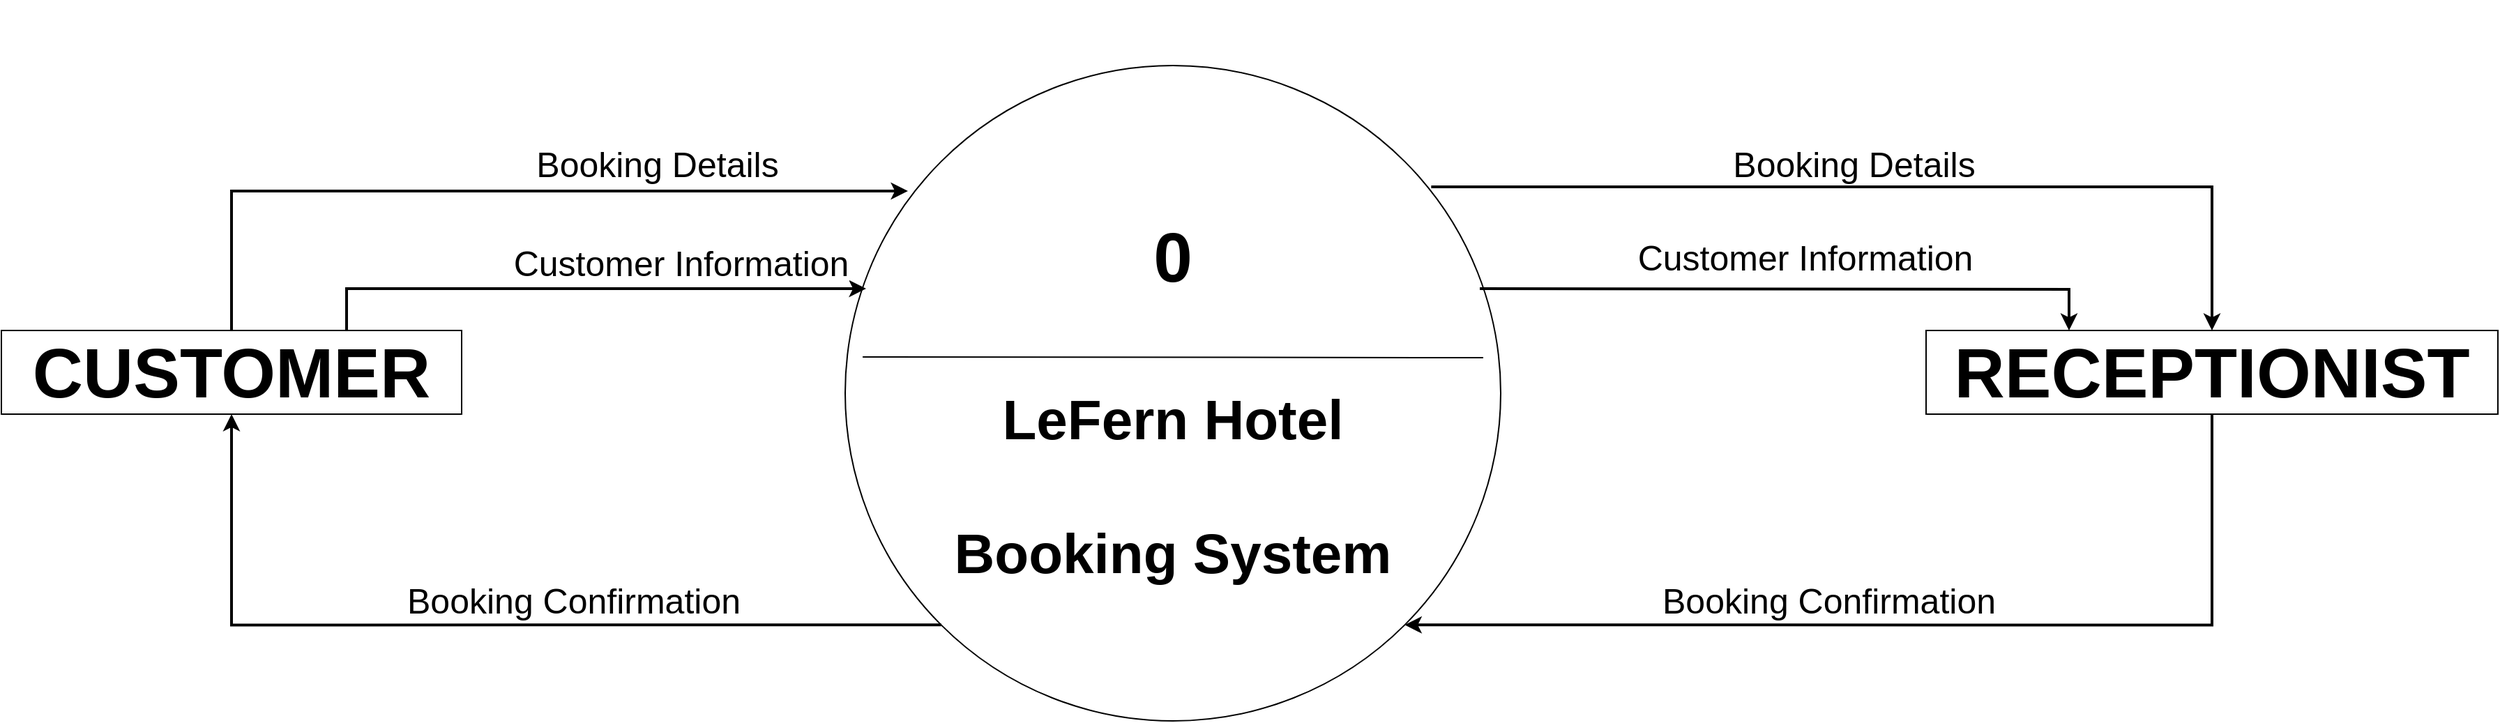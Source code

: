 <mxfile version="28.0.6">
  <diagram name="Page-1" id="VW8s6OkqG2i_AYqq_G_P">
    <mxGraphModel dx="2330" dy="1458" grid="1" gridSize="10" guides="1" tooltips="1" connect="1" arrows="1" fold="1" page="1" pageScale="1" pageWidth="1400" pageHeight="850" math="0" shadow="0">
      <root>
        <mxCell id="0" />
        <mxCell id="1" parent="0" />
        <mxCell id="__-dNfwIh98uai5d9UmT-1" value="" style="group" vertex="1" connectable="0" parent="1">
          <mxGeometry x="1130" y="320" width="530" height="463.57" as="geometry" />
        </mxCell>
        <mxCell id="__-dNfwIh98uai5d9UmT-2" value="" style="group" vertex="1" connectable="0" parent="__-dNfwIh98uai5d9UmT-1">
          <mxGeometry y="-50" width="530" height="470" as="geometry" />
        </mxCell>
        <mxCell id="__-dNfwIh98uai5d9UmT-3" value="" style="group" vertex="1" connectable="0" parent="__-dNfwIh98uai5d9UmT-2">
          <mxGeometry x="-25" y="47" width="470" height="470" as="geometry" />
        </mxCell>
        <mxCell id="__-dNfwIh98uai5d9UmT-4" value="" style="ellipse;whiteSpace=wrap;html=1;aspect=fixed;" vertex="1" parent="__-dNfwIh98uai5d9UmT-3">
          <mxGeometry width="470" height="470" as="geometry" />
        </mxCell>
        <mxCell id="__-dNfwIh98uai5d9UmT-5" value="" style="endArrow=none;html=1;rounded=0;entryX=0.958;entryY=0.311;entryDx=0;entryDy=0;entryPerimeter=0;" edge="1" parent="__-dNfwIh98uai5d9UmT-3">
          <mxGeometry width="50" height="50" relative="1" as="geometry">
            <mxPoint x="12.53" y="209" as="sourcePoint" />
            <mxPoint x="457.473" y="209.498" as="targetPoint" />
          </mxGeometry>
        </mxCell>
        <mxCell id="__-dNfwIh98uai5d9UmT-6" value="&lt;font style=&quot;font-size: 50px;&quot;&gt;0&lt;/font&gt;" style="text;html=1;align=center;verticalAlign=middle;whiteSpace=wrap;rounded=0;fontStyle=1" vertex="1" parent="__-dNfwIh98uai5d9UmT-3">
          <mxGeometry x="210" y="127" width="50" height="20" as="geometry" />
        </mxCell>
        <mxCell id="__-dNfwIh98uai5d9UmT-7" value="&lt;font style=&quot;font-size: 40px;&quot;&gt;&lt;b style=&quot;&quot;&gt;LeFern Hotel&lt;br&gt;&lt;br&gt;&lt;/b&gt;&lt;/font&gt;&lt;div&gt;&lt;font style=&quot;font-size: 40px;&quot;&gt;&lt;b style=&quot;&quot;&gt;Booking System&lt;/b&gt;&lt;/font&gt;&lt;/div&gt;" style="text;html=1;align=center;verticalAlign=middle;whiteSpace=wrap;rounded=0;" vertex="1" parent="__-dNfwIh98uai5d9UmT-3">
          <mxGeometry x="41.25" y="237" width="387.5" height="127" as="geometry" />
        </mxCell>
        <mxCell id="__-dNfwIh98uai5d9UmT-8" style="edgeStyle=orthogonalEdgeStyle;rounded=0;orthogonalLoop=1;jettySize=auto;html=1;exitX=0.75;exitY=0;exitDx=0;exitDy=0;strokeWidth=2;" edge="1" parent="1" source="__-dNfwIh98uai5d9UmT-11">
          <mxGeometry relative="1" as="geometry">
            <mxPoint x="1120" y="477" as="targetPoint" />
            <Array as="points">
              <mxPoint x="748" y="477" />
            </Array>
          </mxGeometry>
        </mxCell>
        <mxCell id="__-dNfwIh98uai5d9UmT-9" value="&lt;font style=&quot;font-size: 25px;&quot;&gt;Customer Information&lt;/font&gt;" style="edgeLabel;html=1;align=center;verticalAlign=middle;resizable=0;points=[];" vertex="1" connectable="0" parent="__-dNfwIh98uai5d9UmT-8">
          <mxGeometry x="0.439" y="-4" relative="1" as="geometry">
            <mxPoint x="-20" y="-23" as="offset" />
          </mxGeometry>
        </mxCell>
        <mxCell id="__-dNfwIh98uai5d9UmT-10" style="edgeStyle=orthogonalEdgeStyle;rounded=0;orthogonalLoop=1;jettySize=auto;html=1;exitX=0.5;exitY=0;exitDx=0;exitDy=0;strokeWidth=2;" edge="1" parent="1" source="__-dNfwIh98uai5d9UmT-11">
          <mxGeometry relative="1" as="geometry">
            <mxPoint x="1150" y="407" as="targetPoint" />
            <Array as="points">
              <mxPoint x="665" y="407" />
            </Array>
          </mxGeometry>
        </mxCell>
        <mxCell id="__-dNfwIh98uai5d9UmT-11" value="&lt;b&gt;&lt;font style=&quot;font-size: 50px;&quot;&gt;CUSTOMER&lt;/font&gt;&lt;/b&gt;" style="rounded=0;whiteSpace=wrap;html=1;" vertex="1" parent="1">
          <mxGeometry x="500" y="507" width="330" height="60" as="geometry" />
        </mxCell>
        <mxCell id="__-dNfwIh98uai5d9UmT-12" style="edgeStyle=orthogonalEdgeStyle;rounded=0;orthogonalLoop=1;jettySize=auto;html=1;exitX=0.5;exitY=1;exitDx=0;exitDy=0;entryX=1;entryY=1;entryDx=0;entryDy=0;strokeWidth=2;" edge="1" parent="1" source="__-dNfwIh98uai5d9UmT-13" target="__-dNfwIh98uai5d9UmT-4">
          <mxGeometry relative="1" as="geometry" />
        </mxCell>
        <mxCell id="__-dNfwIh98uai5d9UmT-13" value="&lt;b&gt;&lt;font style=&quot;font-size: 50px;&quot;&gt;RECEPTIONIST&lt;/font&gt;&lt;/b&gt;" style="rounded=0;whiteSpace=wrap;html=1;" vertex="1" parent="1">
          <mxGeometry x="1880" y="507" width="410" height="60" as="geometry" />
        </mxCell>
        <mxCell id="__-dNfwIh98uai5d9UmT-14" value="&lt;font style=&quot;font-size: 25px;&quot;&gt;Booking Details&lt;/font&gt;" style="text;html=1;align=center;verticalAlign=middle;resizable=0;points=[];autosize=1;strokeColor=none;fillColor=none;" vertex="1" parent="1">
          <mxGeometry x="870" y="367" width="200" height="40" as="geometry" />
        </mxCell>
        <mxCell id="__-dNfwIh98uai5d9UmT-15" style="edgeStyle=orthogonalEdgeStyle;rounded=0;orthogonalLoop=1;jettySize=auto;html=1;exitX=0.894;exitY=0.185;exitDx=0;exitDy=0;entryX=0.5;entryY=0;entryDx=0;entryDy=0;exitPerimeter=0;strokeWidth=2;" edge="1" parent="1" source="__-dNfwIh98uai5d9UmT-4" target="__-dNfwIh98uai5d9UmT-13">
          <mxGeometry relative="1" as="geometry">
            <Array as="points">
              <mxPoint x="2085" y="404" />
            </Array>
          </mxGeometry>
        </mxCell>
        <mxCell id="__-dNfwIh98uai5d9UmT-16" value="&lt;font style=&quot;font-size: 25px;&quot;&gt;Booking Details&lt;/font&gt;" style="edgeLabel;html=1;align=center;verticalAlign=middle;resizable=0;points=[];" vertex="1" connectable="0" parent="__-dNfwIh98uai5d9UmT-15">
          <mxGeometry x="-0.363" y="5" relative="1" as="geometry">
            <mxPoint x="92" y="-12" as="offset" />
          </mxGeometry>
        </mxCell>
        <mxCell id="__-dNfwIh98uai5d9UmT-17" style="edgeStyle=orthogonalEdgeStyle;rounded=0;orthogonalLoop=1;jettySize=auto;html=1;entryX=0.25;entryY=0;entryDx=0;entryDy=0;strokeWidth=2;" edge="1" parent="1" target="__-dNfwIh98uai5d9UmT-13">
          <mxGeometry relative="1" as="geometry">
            <mxPoint x="1560" y="477" as="sourcePoint" />
          </mxGeometry>
        </mxCell>
        <mxCell id="__-dNfwIh98uai5d9UmT-18" value="&lt;font style=&quot;font-size: 25px;&quot;&gt;Customer Information&lt;/font&gt;" style="edgeLabel;html=1;align=center;verticalAlign=middle;resizable=0;points=[];" vertex="1" connectable="0" parent="__-dNfwIh98uai5d9UmT-17">
          <mxGeometry x="-0.183" y="3" relative="1" as="geometry">
            <mxPoint x="48" y="-20" as="offset" />
          </mxGeometry>
        </mxCell>
        <mxCell id="__-dNfwIh98uai5d9UmT-19" value="&lt;font style=&quot;font-size: 25px;&quot;&gt;Booking Confirmation&lt;/font&gt;" style="text;html=1;align=center;verticalAlign=middle;resizable=0;points=[];autosize=1;strokeColor=none;fillColor=none;" vertex="1" parent="1">
          <mxGeometry x="1680" y="680" width="260" height="40" as="geometry" />
        </mxCell>
        <mxCell id="__-dNfwIh98uai5d9UmT-20" style="edgeStyle=orthogonalEdgeStyle;rounded=0;orthogonalLoop=1;jettySize=auto;html=1;exitX=0;exitY=1;exitDx=0;exitDy=0;entryX=0.5;entryY=1;entryDx=0;entryDy=0;strokeWidth=2;" edge="1" parent="1" source="__-dNfwIh98uai5d9UmT-4" target="__-dNfwIh98uai5d9UmT-11">
          <mxGeometry relative="1" as="geometry" />
        </mxCell>
        <mxCell id="__-dNfwIh98uai5d9UmT-21" value="&lt;font style=&quot;font-size: 25px;&quot;&gt;Booking Confirmation&lt;/font&gt;" style="text;html=1;align=center;verticalAlign=middle;resizable=0;points=[];autosize=1;strokeColor=none;fillColor=none;" vertex="1" parent="1">
          <mxGeometry x="780" y="680" width="260" height="40" as="geometry" />
        </mxCell>
      </root>
    </mxGraphModel>
  </diagram>
</mxfile>
